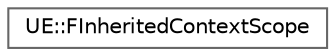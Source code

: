 digraph "Graphical Class Hierarchy"
{
 // INTERACTIVE_SVG=YES
 // LATEX_PDF_SIZE
  bgcolor="transparent";
  edge [fontname=Helvetica,fontsize=10,labelfontname=Helvetica,labelfontsize=10];
  node [fontname=Helvetica,fontsize=10,shape=box,height=0.2,width=0.4];
  rankdir="LR";
  Node0 [id="Node000000",label="UE::FInheritedContextScope",height=0.2,width=0.4,color="grey40", fillcolor="white", style="filled",URL="$db/d3a/classUE_1_1FInheritedContextScope.html",tooltip=" "];
}
